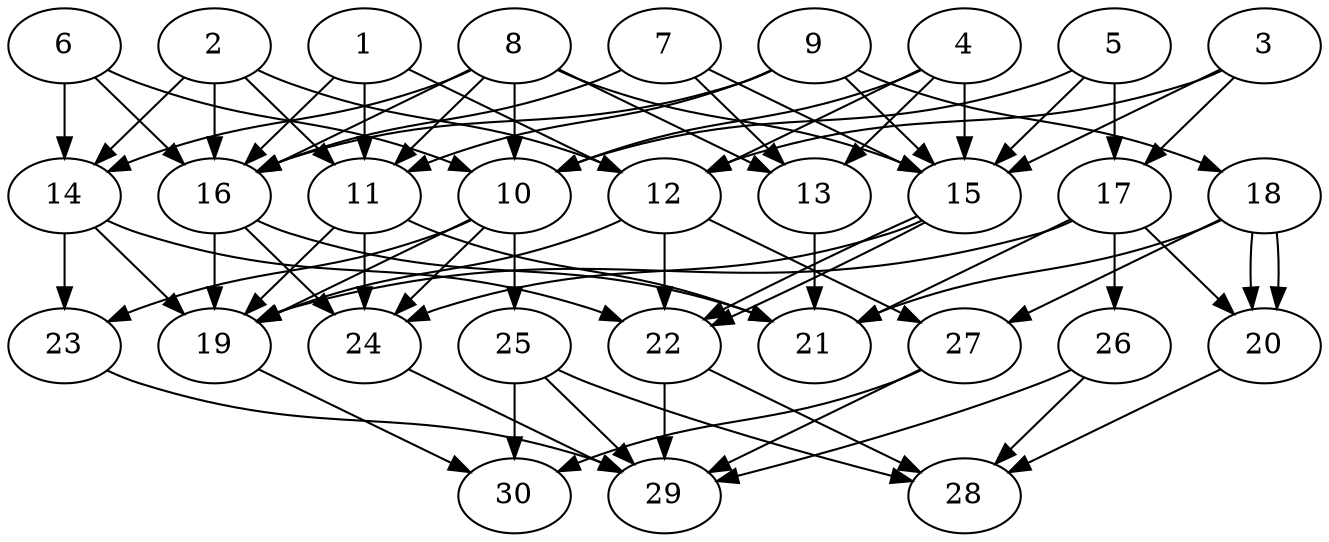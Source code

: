 // DAG automatically generated by daggen at Thu Oct  3 14:04:19 2019
// ./daggen --dot -n 30 --ccr 0.4 --fat 0.7 --regular 0.9 --density 0.6 --mindata 5242880 --maxdata 52428800 
digraph G {
  1 [size="41715200", alpha="0.06", expect_size="16686080"] 
  1 -> 11 [size ="16686080"]
  1 -> 12 [size ="16686080"]
  1 -> 16 [size ="16686080"]
  2 [size="91525120", alpha="0.18", expect_size="36610048"] 
  2 -> 11 [size ="36610048"]
  2 -> 12 [size ="36610048"]
  2 -> 14 [size ="36610048"]
  2 -> 16 [size ="36610048"]
  3 [size="105318400", alpha="0.18", expect_size="42127360"] 
  3 -> 12 [size ="42127360"]
  3 -> 15 [size ="42127360"]
  3 -> 17 [size ="42127360"]
  4 [size="23961600", alpha="0.09", expect_size="9584640"] 
  4 -> 10 [size ="9584640"]
  4 -> 12 [size ="9584640"]
  4 -> 13 [size ="9584640"]
  4 -> 15 [size ="9584640"]
  5 [size="64732160", alpha="0.04", expect_size="25892864"] 
  5 -> 10 [size ="25892864"]
  5 -> 15 [size ="25892864"]
  5 -> 17 [size ="25892864"]
  6 [size="100567040", alpha="0.03", expect_size="40226816"] 
  6 -> 10 [size ="40226816"]
  6 -> 14 [size ="40226816"]
  6 -> 16 [size ="40226816"]
  7 [size="19988480", alpha="0.17", expect_size="7995392"] 
  7 -> 13 [size ="7995392"]
  7 -> 15 [size ="7995392"]
  7 -> 16 [size ="7995392"]
  8 [size="102287360", alpha="0.18", expect_size="40914944"] 
  8 -> 10 [size ="40914944"]
  8 -> 11 [size ="40914944"]
  8 -> 13 [size ="40914944"]
  8 -> 14 [size ="40914944"]
  8 -> 15 [size ="40914944"]
  8 -> 16 [size ="40914944"]
  9 [size="126663680", alpha="0.00", expect_size="50665472"] 
  9 -> 11 [size ="50665472"]
  9 -> 15 [size ="50665472"]
  9 -> 16 [size ="50665472"]
  9 -> 18 [size ="50665472"]
  10 [size="42042880", alpha="0.03", expect_size="16817152"] 
  10 -> 19 [size ="16817152"]
  10 -> 23 [size ="16817152"]
  10 -> 24 [size ="16817152"]
  10 -> 25 [size ="16817152"]
  11 [size="52193280", alpha="0.17", expect_size="20877312"] 
  11 -> 19 [size ="20877312"]
  11 -> 21 [size ="20877312"]
  11 -> 24 [size ="20877312"]
  12 [size="89784320", alpha="0.18", expect_size="35913728"] 
  12 -> 19 [size ="35913728"]
  12 -> 22 [size ="35913728"]
  12 -> 27 [size ="35913728"]
  13 [size="77038080", alpha="0.10", expect_size="30815232"] 
  13 -> 21 [size ="30815232"]
  14 [size="63961600", alpha="0.19", expect_size="25584640"] 
  14 -> 19 [size ="25584640"]
  14 -> 22 [size ="25584640"]
  14 -> 23 [size ="25584640"]
  15 [size="118842880", alpha="0.00", expect_size="47537152"] 
  15 -> 22 [size ="47537152"]
  15 -> 22 [size ="47537152"]
  15 -> 24 [size ="47537152"]
  16 [size="22712320", alpha="0.05", expect_size="9084928"] 
  16 -> 19 [size ="9084928"]
  16 -> 21 [size ="9084928"]
  16 -> 24 [size ="9084928"]
  17 [size="40944640", alpha="0.10", expect_size="16377856"] 
  17 -> 19 [size ="16377856"]
  17 -> 20 [size ="16377856"]
  17 -> 21 [size ="16377856"]
  17 -> 26 [size ="16377856"]
  18 [size="22300160", alpha="0.09", expect_size="8920064"] 
  18 -> 20 [size ="8920064"]
  18 -> 20 [size ="8920064"]
  18 -> 21 [size ="8920064"]
  18 -> 27 [size ="8920064"]
  19 [size="129246720", alpha="0.11", expect_size="51698688"] 
  19 -> 30 [size ="51698688"]
  20 [size="129763840", alpha="0.17", expect_size="51905536"] 
  20 -> 28 [size ="51905536"]
  21 [size="26956800", alpha="0.09", expect_size="10782720"] 
  22 [size="124595200", alpha="0.14", expect_size="49838080"] 
  22 -> 28 [size ="49838080"]
  22 -> 29 [size ="49838080"]
  23 [size="111790080", alpha="0.14", expect_size="44716032"] 
  23 -> 29 [size ="44716032"]
  24 [size="52787200", alpha="0.17", expect_size="21114880"] 
  24 -> 29 [size ="21114880"]
  25 [size="44055040", alpha="0.08", expect_size="17622016"] 
  25 -> 28 [size ="17622016"]
  25 -> 29 [size ="17622016"]
  25 -> 30 [size ="17622016"]
  26 [size="46743040", alpha="0.14", expect_size="18697216"] 
  26 -> 28 [size ="18697216"]
  26 -> 29 [size ="18697216"]
  27 [size="75366400", alpha="0.01", expect_size="30146560"] 
  27 -> 29 [size ="30146560"]
  27 -> 30 [size ="30146560"]
  28 [size="18539520", alpha="0.03", expect_size="7415808"] 
  29 [size="73720320", alpha="0.04", expect_size="29488128"] 
  30 [size="19246080", alpha="0.11", expect_size="7698432"] 
}
